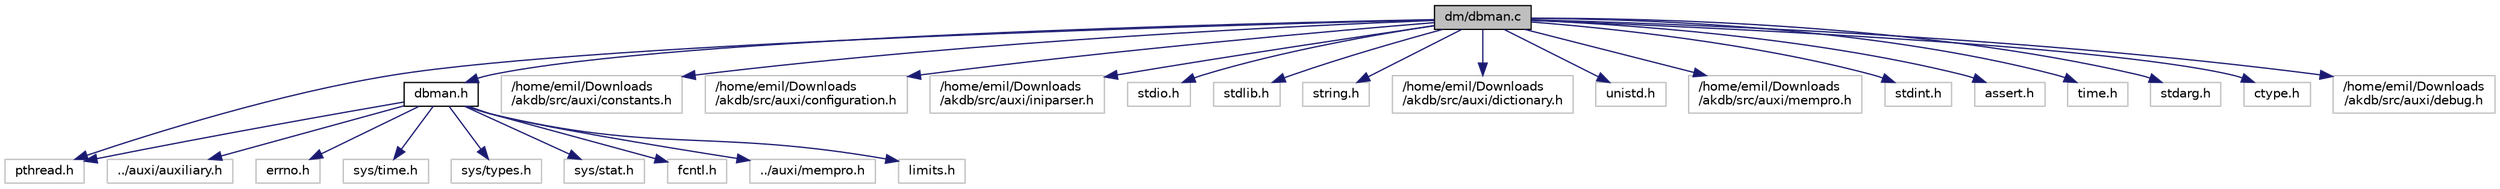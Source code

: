 digraph "dm/dbman.c"
{
  bgcolor="transparent";
  edge [fontname="Helvetica",fontsize="10",labelfontname="Helvetica",labelfontsize="10"];
  node [fontname="Helvetica",fontsize="10",shape=record];
  Node1 [label="dm/dbman.c",height=0.2,width=0.4,color="black", fillcolor="grey75", style="filled" fontcolor="black"];
  Node1 -> Node2 [color="midnightblue",fontsize="10",style="solid"];
  Node2 [label="dbman.h",height=0.2,width=0.4,color="black",URL="$dbman_8h.html"];
  Node2 -> Node3 [color="midnightblue",fontsize="10",style="solid"];
  Node3 [label="../auxi/auxiliary.h",height=0.2,width=0.4,color="grey75"];
  Node2 -> Node4 [color="midnightblue",fontsize="10",style="solid"];
  Node4 [label="errno.h",height=0.2,width=0.4,color="grey75"];
  Node2 -> Node5 [color="midnightblue",fontsize="10",style="solid"];
  Node5 [label="pthread.h",height=0.2,width=0.4,color="grey75"];
  Node2 -> Node6 [color="midnightblue",fontsize="10",style="solid"];
  Node6 [label="sys/time.h",height=0.2,width=0.4,color="grey75"];
  Node2 -> Node7 [color="midnightblue",fontsize="10",style="solid"];
  Node7 [label="sys/types.h",height=0.2,width=0.4,color="grey75"];
  Node2 -> Node8 [color="midnightblue",fontsize="10",style="solid"];
  Node8 [label="sys/stat.h",height=0.2,width=0.4,color="grey75"];
  Node2 -> Node9 [color="midnightblue",fontsize="10",style="solid"];
  Node9 [label="fcntl.h",height=0.2,width=0.4,color="grey75"];
  Node2 -> Node10 [color="midnightblue",fontsize="10",style="solid"];
  Node10 [label="../auxi/mempro.h",height=0.2,width=0.4,color="grey75"];
  Node2 -> Node11 [color="midnightblue",fontsize="10",style="solid"];
  Node11 [label="limits.h",height=0.2,width=0.4,color="grey75"];
  Node1 -> Node12 [color="midnightblue",fontsize="10",style="solid"];
  Node12 [label="/home/emil/Downloads\l/akdb/src/auxi/constants.h",height=0.2,width=0.4,color="grey75"];
  Node1 -> Node13 [color="midnightblue",fontsize="10",style="solid"];
  Node13 [label="/home/emil/Downloads\l/akdb/src/auxi/configuration.h",height=0.2,width=0.4,color="grey75"];
  Node1 -> Node14 [color="midnightblue",fontsize="10",style="solid"];
  Node14 [label="/home/emil/Downloads\l/akdb/src/auxi/iniparser.h",height=0.2,width=0.4,color="grey75"];
  Node1 -> Node15 [color="midnightblue",fontsize="10",style="solid"];
  Node15 [label="stdio.h",height=0.2,width=0.4,color="grey75"];
  Node1 -> Node16 [color="midnightblue",fontsize="10",style="solid"];
  Node16 [label="stdlib.h",height=0.2,width=0.4,color="grey75"];
  Node1 -> Node17 [color="midnightblue",fontsize="10",style="solid"];
  Node17 [label="string.h",height=0.2,width=0.4,color="grey75"];
  Node1 -> Node5 [color="midnightblue",fontsize="10",style="solid"];
  Node1 -> Node18 [color="midnightblue",fontsize="10",style="solid"];
  Node18 [label="/home/emil/Downloads\l/akdb/src/auxi/dictionary.h",height=0.2,width=0.4,color="grey75"];
  Node1 -> Node19 [color="midnightblue",fontsize="10",style="solid"];
  Node19 [label="unistd.h",height=0.2,width=0.4,color="grey75"];
  Node1 -> Node20 [color="midnightblue",fontsize="10",style="solid"];
  Node20 [label="/home/emil/Downloads\l/akdb/src/auxi/mempro.h",height=0.2,width=0.4,color="grey75"];
  Node1 -> Node21 [color="midnightblue",fontsize="10",style="solid"];
  Node21 [label="stdint.h",height=0.2,width=0.4,color="grey75"];
  Node1 -> Node22 [color="midnightblue",fontsize="10",style="solid"];
  Node22 [label="assert.h",height=0.2,width=0.4,color="grey75"];
  Node1 -> Node23 [color="midnightblue",fontsize="10",style="solid"];
  Node23 [label="time.h",height=0.2,width=0.4,color="grey75"];
  Node1 -> Node24 [color="midnightblue",fontsize="10",style="solid"];
  Node24 [label="stdarg.h",height=0.2,width=0.4,color="grey75"];
  Node1 -> Node25 [color="midnightblue",fontsize="10",style="solid"];
  Node25 [label="ctype.h",height=0.2,width=0.4,color="grey75"];
  Node1 -> Node26 [color="midnightblue",fontsize="10",style="solid"];
  Node26 [label="/home/emil/Downloads\l/akdb/src/auxi/debug.h",height=0.2,width=0.4,color="grey75"];
}
